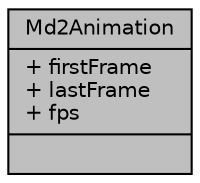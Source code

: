 digraph "Md2Animation"
{
 // LATEX_PDF_SIZE
  edge [fontname="Helvetica",fontsize="10",labelfontname="Helvetica",labelfontsize="10"];
  node [fontname="Helvetica",fontsize="10",shape=record];
  Node1 [label="{Md2Animation\n|+ firstFrame\l+ lastFrame\l+ fps\l|}",height=0.2,width=0.4,color="black", fillcolor="grey75", style="filled", fontcolor="black",tooltip=" "];
}
